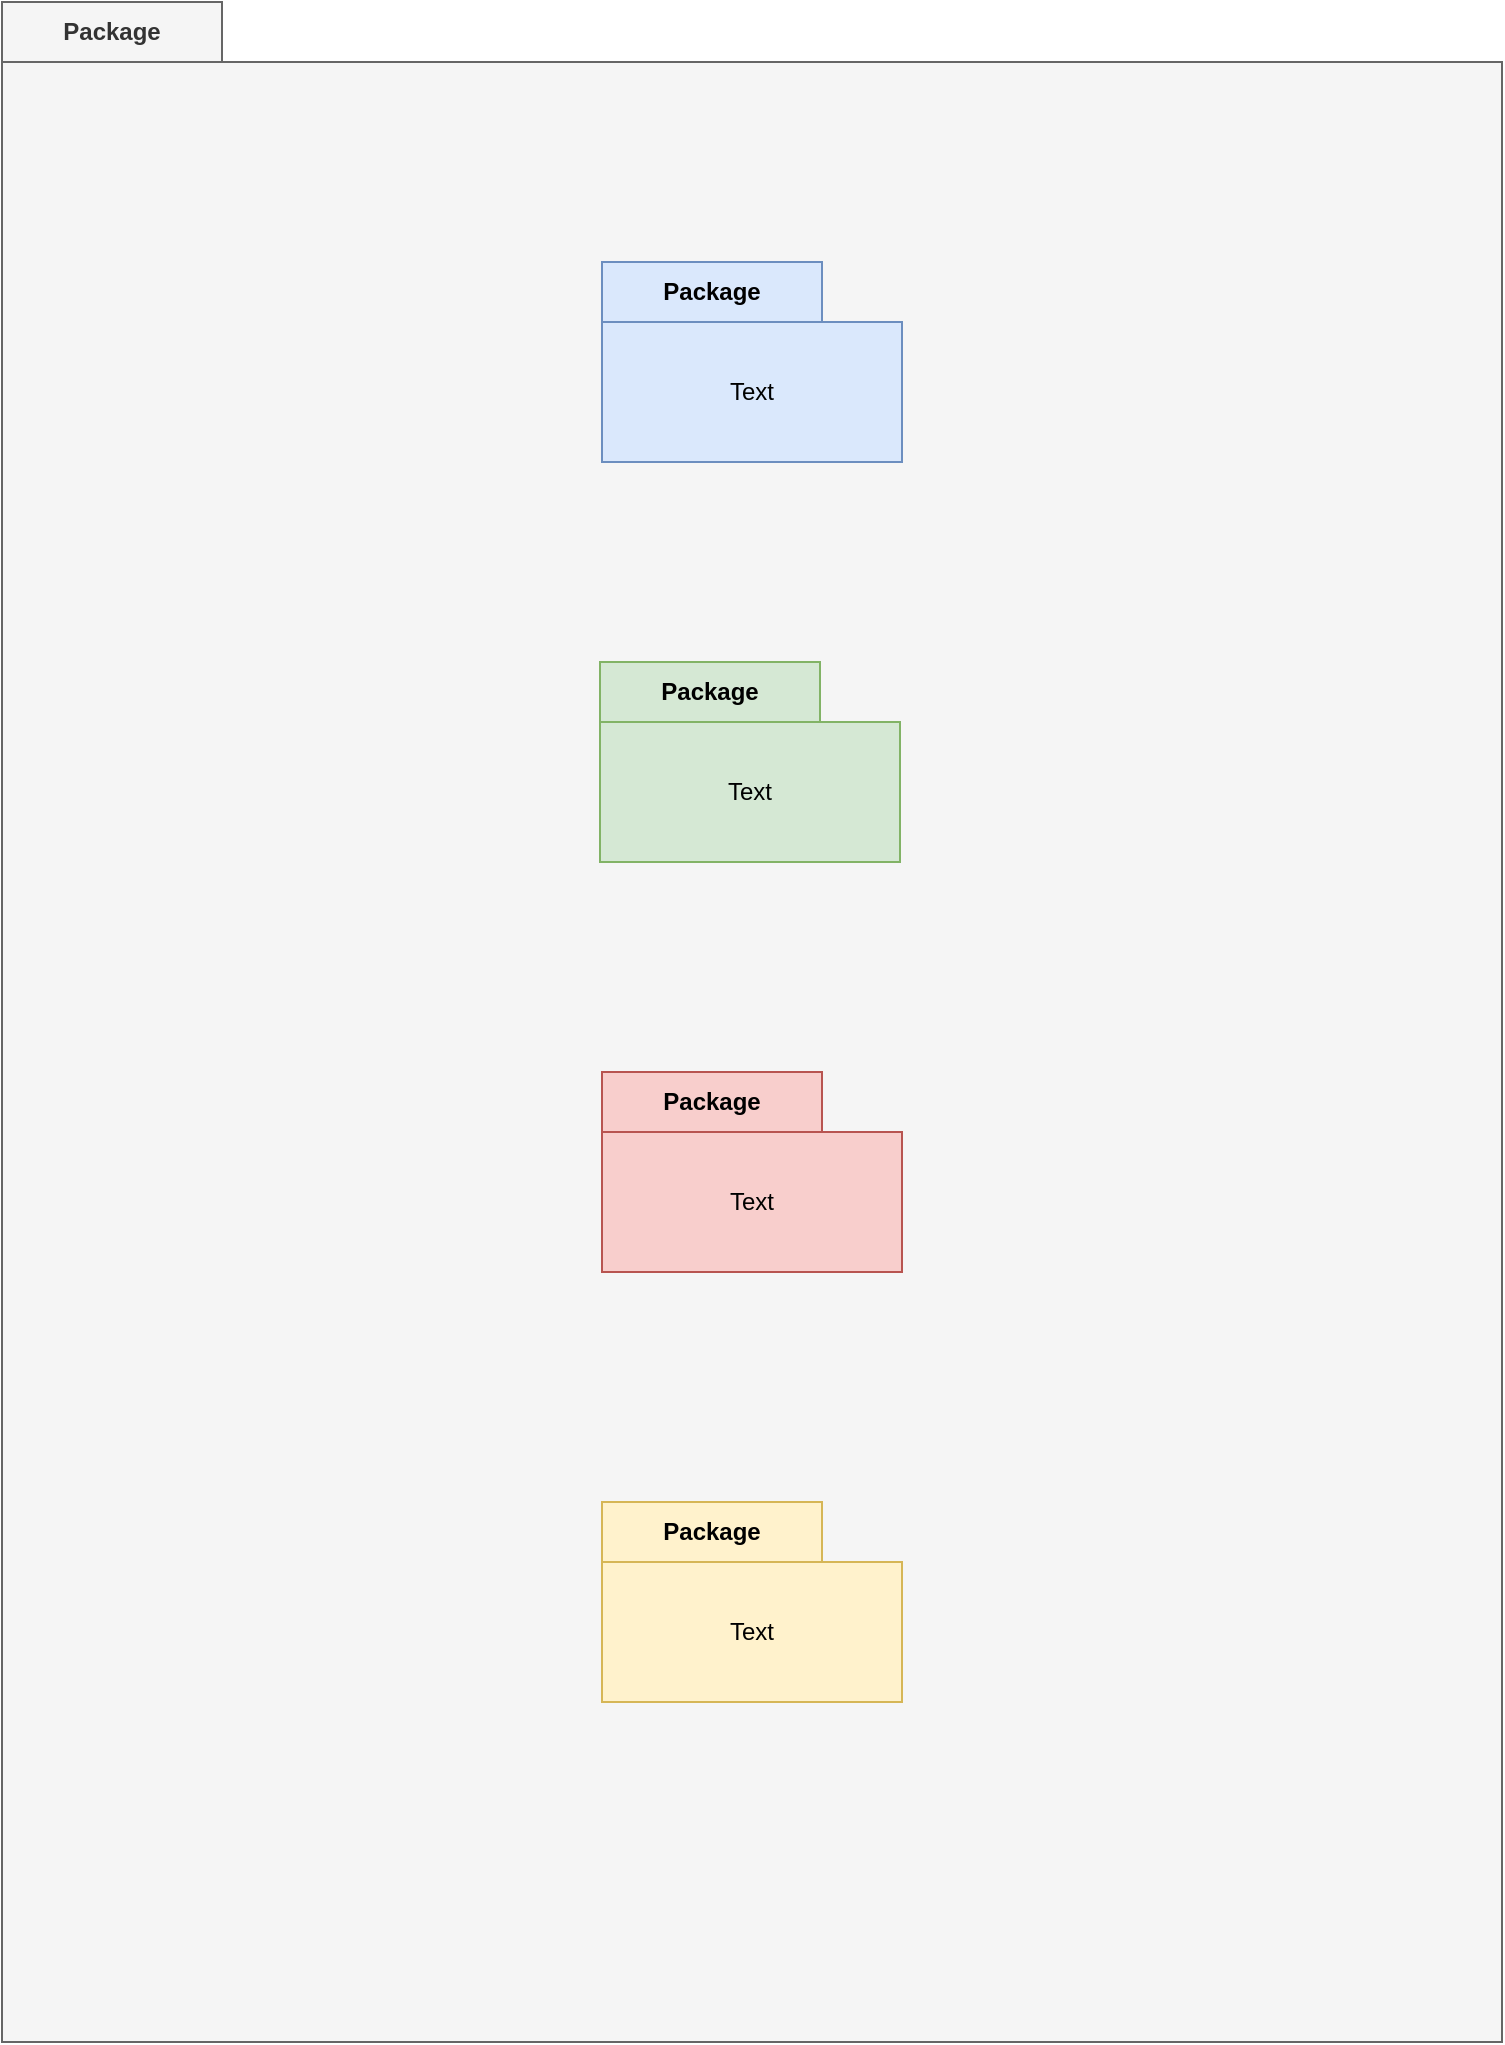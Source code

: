 <mxfile version="26.0.5">
  <diagram name="Página-1" id="wPhGtGbeAKfyAv3sYR_j">
    <mxGraphModel dx="1434" dy="750" grid="1" gridSize="10" guides="1" tooltips="1" connect="1" arrows="1" fold="1" page="1" pageScale="1" pageWidth="827" pageHeight="1169" math="0" shadow="0">
      <root>
        <mxCell id="0" />
        <mxCell id="1" parent="0" />
        <mxCell id="eUxsK-XAadwJ9Y3B5R2E-1" value="Package" style="shape=folder;fontStyle=1;tabWidth=110;tabHeight=30;tabPosition=left;html=1;boundedLbl=1;labelInHeader=1;container=1;collapsible=0;whiteSpace=wrap;" vertex="1" parent="1">
          <mxGeometry x="340" y="340" width="150" height="100" as="geometry" />
        </mxCell>
        <mxCell id="eUxsK-XAadwJ9Y3B5R2E-2" value="Text" style="html=1;strokeColor=none;resizeWidth=1;resizeHeight=1;fillColor=none;part=1;connectable=0;allowArrows=0;deletable=0;whiteSpace=wrap;" vertex="1" parent="eUxsK-XAadwJ9Y3B5R2E-1">
          <mxGeometry width="150" height="70" relative="1" as="geometry">
            <mxPoint y="30" as="offset" />
          </mxGeometry>
        </mxCell>
        <mxCell id="eUxsK-XAadwJ9Y3B5R2E-4" value="Package" style="shape=folder;fontStyle=1;tabWidth=110;tabHeight=30;tabPosition=left;html=1;boundedLbl=1;labelInHeader=1;container=1;collapsible=0;whiteSpace=wrap;fillColor=#f5f5f5;fontColor=#333333;strokeColor=#666666;" vertex="1" parent="1">
          <mxGeometry x="40" y="50" width="750" height="1020" as="geometry" />
        </mxCell>
        <mxCell id="eUxsK-XAadwJ9Y3B5R2E-5" value="" style="html=1;strokeColor=none;resizeWidth=1;resizeHeight=1;fillColor=none;part=1;connectable=0;allowArrows=0;deletable=0;whiteSpace=wrap;" vertex="1" parent="eUxsK-XAadwJ9Y3B5R2E-4">
          <mxGeometry width="750" height="714" relative="1" as="geometry">
            <mxPoint y="30" as="offset" />
          </mxGeometry>
        </mxCell>
        <mxCell id="eUxsK-XAadwJ9Y3B5R2E-6" value="Package" style="shape=folder;fontStyle=1;tabWidth=110;tabHeight=30;tabPosition=left;html=1;boundedLbl=1;labelInHeader=1;container=1;collapsible=0;whiteSpace=wrap;fillColor=#dae8fc;strokeColor=#6c8ebf;" vertex="1" parent="eUxsK-XAadwJ9Y3B5R2E-4">
          <mxGeometry x="300" y="130" width="150" height="100" as="geometry" />
        </mxCell>
        <mxCell id="eUxsK-XAadwJ9Y3B5R2E-7" value="Text" style="html=1;strokeColor=none;resizeWidth=1;resizeHeight=1;fillColor=none;part=1;connectable=0;allowArrows=0;deletable=0;whiteSpace=wrap;" vertex="1" parent="eUxsK-XAadwJ9Y3B5R2E-6">
          <mxGeometry width="150" height="70" relative="1" as="geometry">
            <mxPoint y="30" as="offset" />
          </mxGeometry>
        </mxCell>
        <mxCell id="eUxsK-XAadwJ9Y3B5R2E-12" value="Package" style="shape=folder;fontStyle=1;tabWidth=110;tabHeight=30;tabPosition=left;html=1;boundedLbl=1;labelInHeader=1;container=1;collapsible=0;whiteSpace=wrap;fillColor=#fff2cc;strokeColor=#d6b656;" vertex="1" parent="eUxsK-XAadwJ9Y3B5R2E-4">
          <mxGeometry x="300" y="750" width="150" height="100" as="geometry" />
        </mxCell>
        <mxCell id="eUxsK-XAadwJ9Y3B5R2E-13" value="Text" style="html=1;strokeColor=none;resizeWidth=1;resizeHeight=1;fillColor=none;part=1;connectable=0;allowArrows=0;deletable=0;whiteSpace=wrap;" vertex="1" parent="eUxsK-XAadwJ9Y3B5R2E-12">
          <mxGeometry width="150" height="70" relative="1" as="geometry">
            <mxPoint y="30" as="offset" />
          </mxGeometry>
        </mxCell>
        <mxCell id="eUxsK-XAadwJ9Y3B5R2E-10" value="Package" style="shape=folder;fontStyle=1;tabWidth=110;tabHeight=30;tabPosition=left;html=1;boundedLbl=1;labelInHeader=1;container=1;collapsible=0;whiteSpace=wrap;fillColor=#f8cecc;strokeColor=#b85450;" vertex="1" parent="eUxsK-XAadwJ9Y3B5R2E-4">
          <mxGeometry x="300" y="535" width="150" height="100" as="geometry" />
        </mxCell>
        <mxCell id="eUxsK-XAadwJ9Y3B5R2E-11" value="Text" style="html=1;strokeColor=none;resizeWidth=1;resizeHeight=1;fillColor=none;part=1;connectable=0;allowArrows=0;deletable=0;whiteSpace=wrap;" vertex="1" parent="eUxsK-XAadwJ9Y3B5R2E-10">
          <mxGeometry width="150" height="70" relative="1" as="geometry">
            <mxPoint y="30" as="offset" />
          </mxGeometry>
        </mxCell>
        <mxCell id="eUxsK-XAadwJ9Y3B5R2E-8" value="Package" style="shape=folder;fontStyle=1;tabWidth=110;tabHeight=30;tabPosition=left;html=1;boundedLbl=1;labelInHeader=1;container=1;collapsible=0;whiteSpace=wrap;fillColor=#d5e8d4;strokeColor=#82b366;" vertex="1" parent="eUxsK-XAadwJ9Y3B5R2E-4">
          <mxGeometry x="299" y="330" width="150" height="100" as="geometry" />
        </mxCell>
        <mxCell id="eUxsK-XAadwJ9Y3B5R2E-9" value="Text" style="html=1;strokeColor=none;resizeWidth=1;resizeHeight=1;fillColor=none;part=1;connectable=0;allowArrows=0;deletable=0;whiteSpace=wrap;" vertex="1" parent="eUxsK-XAadwJ9Y3B5R2E-8">
          <mxGeometry width="150" height="70" relative="1" as="geometry">
            <mxPoint y="30" as="offset" />
          </mxGeometry>
        </mxCell>
      </root>
    </mxGraphModel>
  </diagram>
</mxfile>
